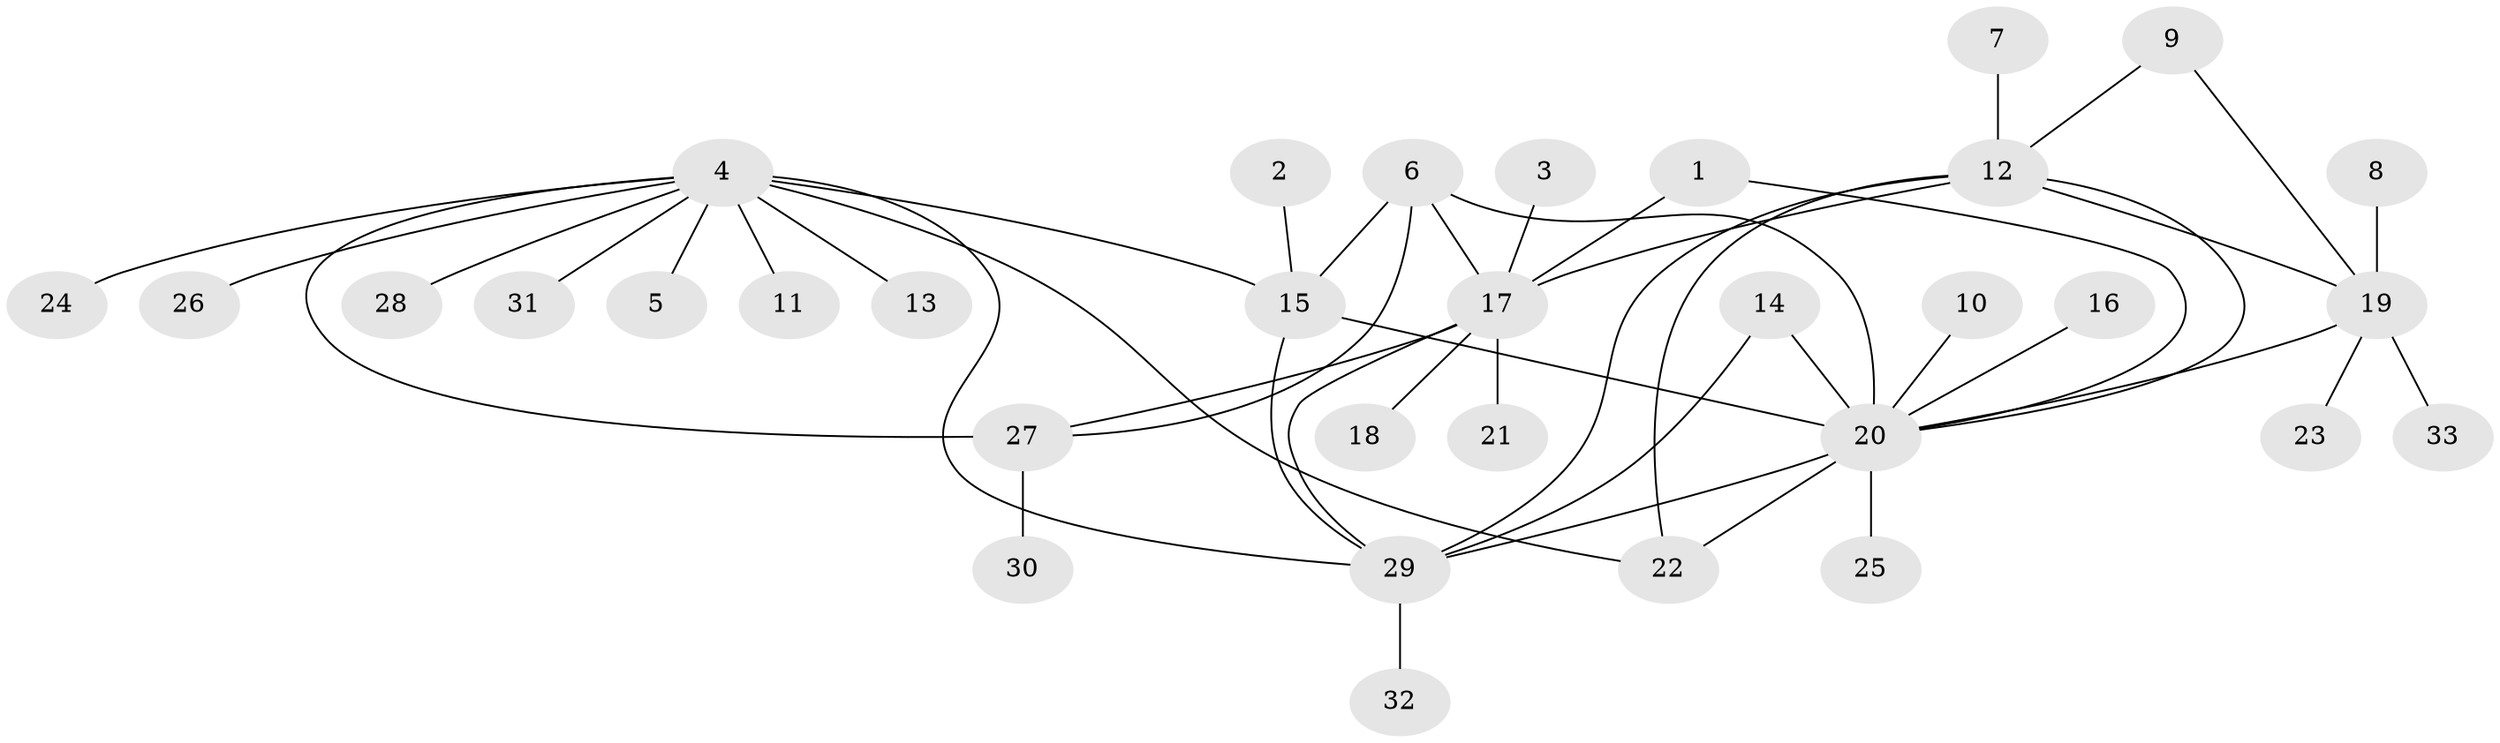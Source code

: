 // original degree distribution, {4: 0.047619047619047616, 11: 0.015873015873015872, 6: 0.06349206349206349, 13: 0.015873015873015872, 5: 0.015873015873015872, 3: 0.06349206349206349, 10: 0.015873015873015872, 7: 0.015873015873015872, 9: 0.015873015873015872, 1: 0.5873015873015873, 2: 0.14285714285714285}
// Generated by graph-tools (version 1.1) at 2025/26/03/09/25 03:26:49]
// undirected, 33 vertices, 46 edges
graph export_dot {
graph [start="1"]
  node [color=gray90,style=filled];
  1;
  2;
  3;
  4;
  5;
  6;
  7;
  8;
  9;
  10;
  11;
  12;
  13;
  14;
  15;
  16;
  17;
  18;
  19;
  20;
  21;
  22;
  23;
  24;
  25;
  26;
  27;
  28;
  29;
  30;
  31;
  32;
  33;
  1 -- 17 [weight=1.0];
  1 -- 20 [weight=1.0];
  2 -- 15 [weight=1.0];
  3 -- 17 [weight=1.0];
  4 -- 5 [weight=1.0];
  4 -- 11 [weight=1.0];
  4 -- 13 [weight=1.0];
  4 -- 15 [weight=1.0];
  4 -- 22 [weight=2.0];
  4 -- 24 [weight=1.0];
  4 -- 26 [weight=1.0];
  4 -- 27 [weight=1.0];
  4 -- 28 [weight=1.0];
  4 -- 29 [weight=1.0];
  4 -- 31 [weight=1.0];
  6 -- 15 [weight=1.0];
  6 -- 17 [weight=1.0];
  6 -- 20 [weight=1.0];
  6 -- 27 [weight=1.0];
  7 -- 12 [weight=1.0];
  8 -- 19 [weight=1.0];
  9 -- 12 [weight=1.0];
  9 -- 19 [weight=1.0];
  10 -- 20 [weight=1.0];
  12 -- 17 [weight=1.0];
  12 -- 19 [weight=1.0];
  12 -- 20 [weight=1.0];
  12 -- 22 [weight=1.0];
  12 -- 29 [weight=1.0];
  14 -- 20 [weight=1.0];
  14 -- 29 [weight=1.0];
  15 -- 20 [weight=1.0];
  15 -- 29 [weight=1.0];
  16 -- 20 [weight=1.0];
  17 -- 18 [weight=1.0];
  17 -- 21 [weight=1.0];
  17 -- 27 [weight=1.0];
  17 -- 29 [weight=1.0];
  19 -- 20 [weight=1.0];
  19 -- 23 [weight=1.0];
  19 -- 33 [weight=1.0];
  20 -- 22 [weight=2.0];
  20 -- 25 [weight=1.0];
  20 -- 29 [weight=1.0];
  27 -- 30 [weight=1.0];
  29 -- 32 [weight=2.0];
}
